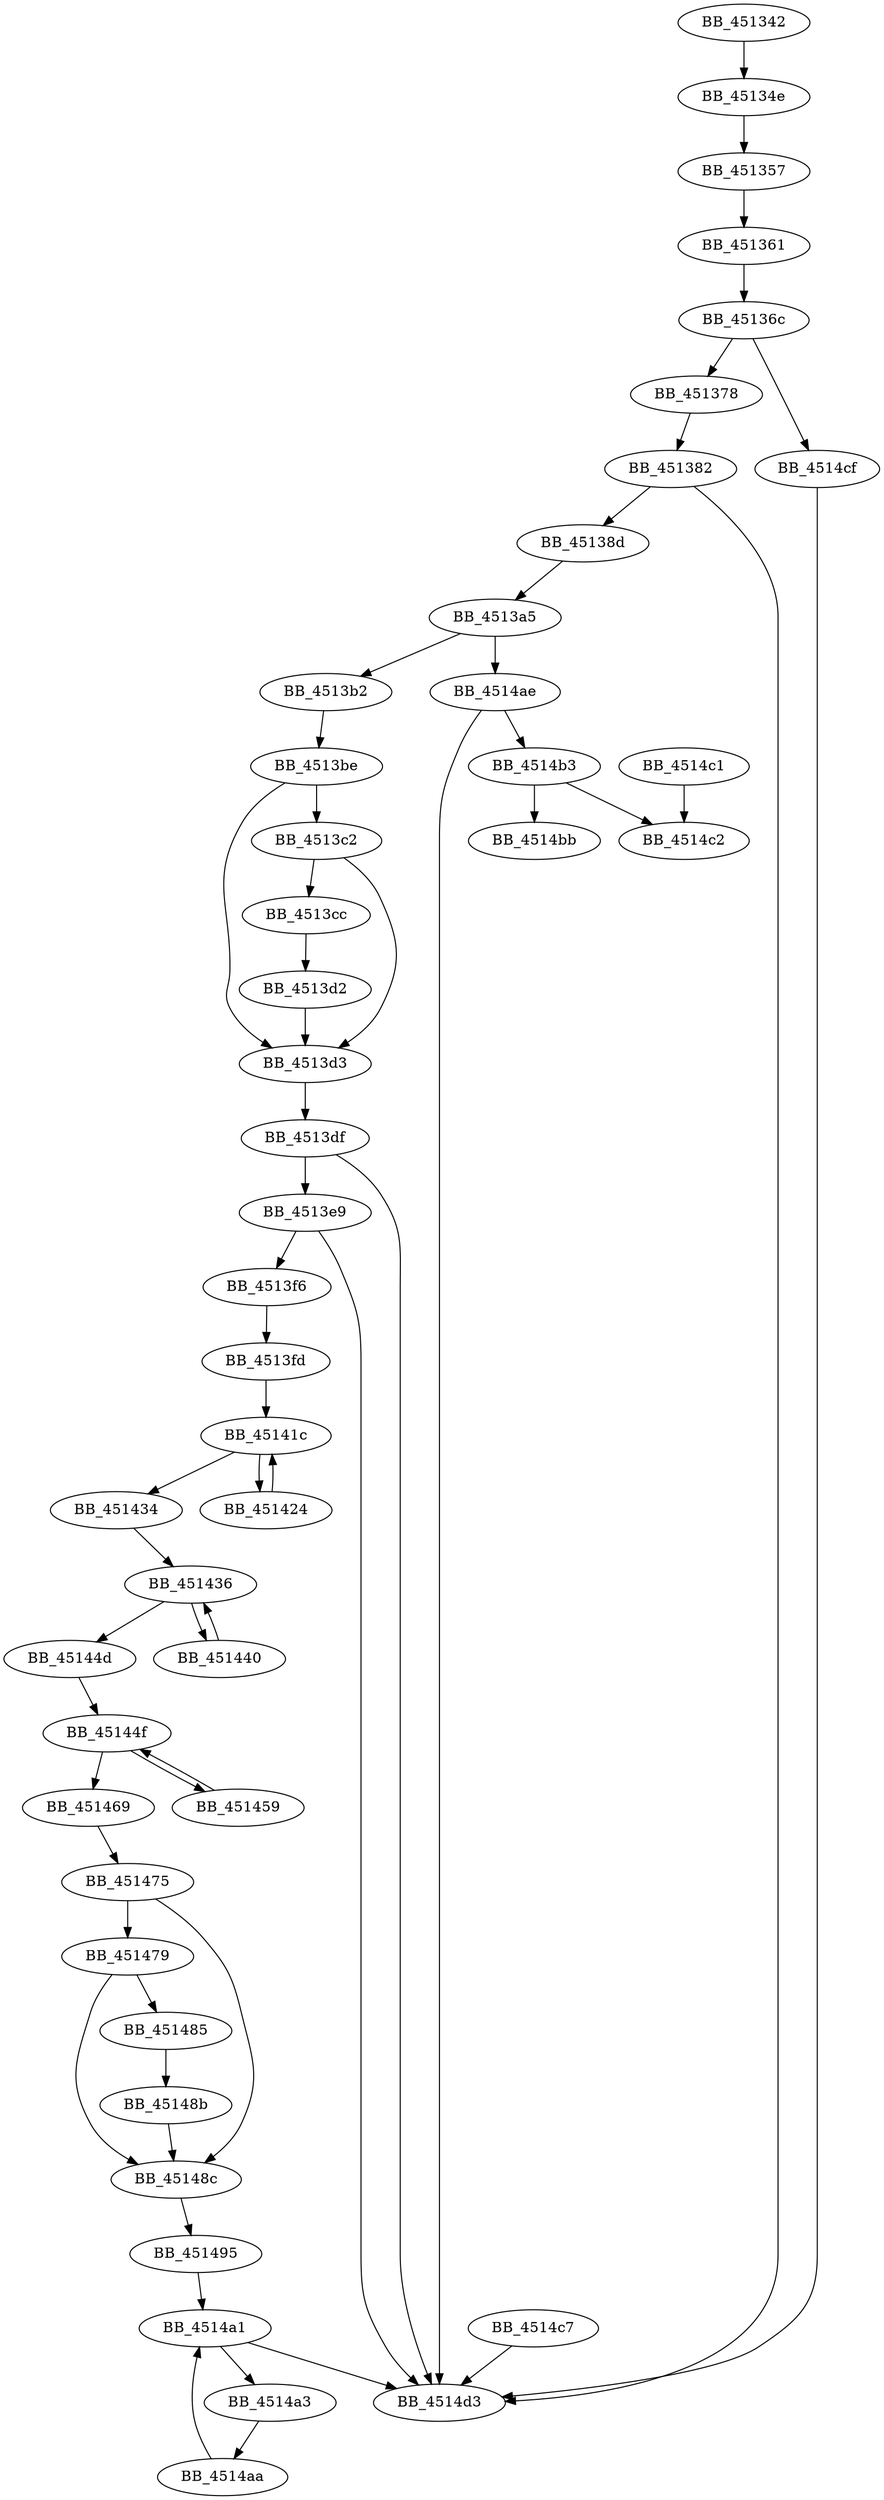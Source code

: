 DiGraph sub_451342{
BB_451342->BB_45134e
BB_45134e->BB_451357
BB_451357->BB_451361
BB_451361->BB_45136c
BB_45136c->BB_451378
BB_45136c->BB_4514cf
BB_451378->BB_451382
BB_451382->BB_45138d
BB_451382->BB_4514d3
BB_45138d->BB_4513a5
BB_4513a5->BB_4513b2
BB_4513a5->BB_4514ae
BB_4513b2->BB_4513be
BB_4513be->BB_4513c2
BB_4513be->BB_4513d3
BB_4513c2->BB_4513cc
BB_4513c2->BB_4513d3
BB_4513cc->BB_4513d2
BB_4513d2->BB_4513d3
BB_4513d3->BB_4513df
BB_4513df->BB_4513e9
BB_4513df->BB_4514d3
BB_4513e9->BB_4513f6
BB_4513e9->BB_4514d3
BB_4513f6->BB_4513fd
BB_4513fd->BB_45141c
BB_45141c->BB_451424
BB_45141c->BB_451434
BB_451424->BB_45141c
BB_451434->BB_451436
BB_451436->BB_451440
BB_451436->BB_45144d
BB_451440->BB_451436
BB_45144d->BB_45144f
BB_45144f->BB_451459
BB_45144f->BB_451469
BB_451459->BB_45144f
BB_451469->BB_451475
BB_451475->BB_451479
BB_451475->BB_45148c
BB_451479->BB_451485
BB_451479->BB_45148c
BB_451485->BB_45148b
BB_45148b->BB_45148c
BB_45148c->BB_451495
BB_451495->BB_4514a1
BB_4514a1->BB_4514a3
BB_4514a1->BB_4514d3
BB_4514a3->BB_4514aa
BB_4514aa->BB_4514a1
BB_4514ae->BB_4514b3
BB_4514ae->BB_4514d3
BB_4514b3->BB_4514bb
BB_4514b3->BB_4514c2
BB_4514c1->BB_4514c2
BB_4514c7->BB_4514d3
BB_4514cf->BB_4514d3
}
